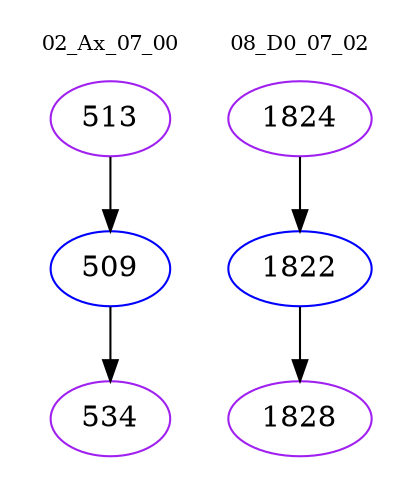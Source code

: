 digraph{
subgraph cluster_0 {
color = white
label = "02_Ax_07_00";
fontsize=10;
T0_513 [label="513", color="purple"]
T0_513 -> T0_509 [color="black"]
T0_509 [label="509", color="blue"]
T0_509 -> T0_534 [color="black"]
T0_534 [label="534", color="purple"]
}
subgraph cluster_1 {
color = white
label = "08_D0_07_02";
fontsize=10;
T1_1824 [label="1824", color="purple"]
T1_1824 -> T1_1822 [color="black"]
T1_1822 [label="1822", color="blue"]
T1_1822 -> T1_1828 [color="black"]
T1_1828 [label="1828", color="purple"]
}
}
